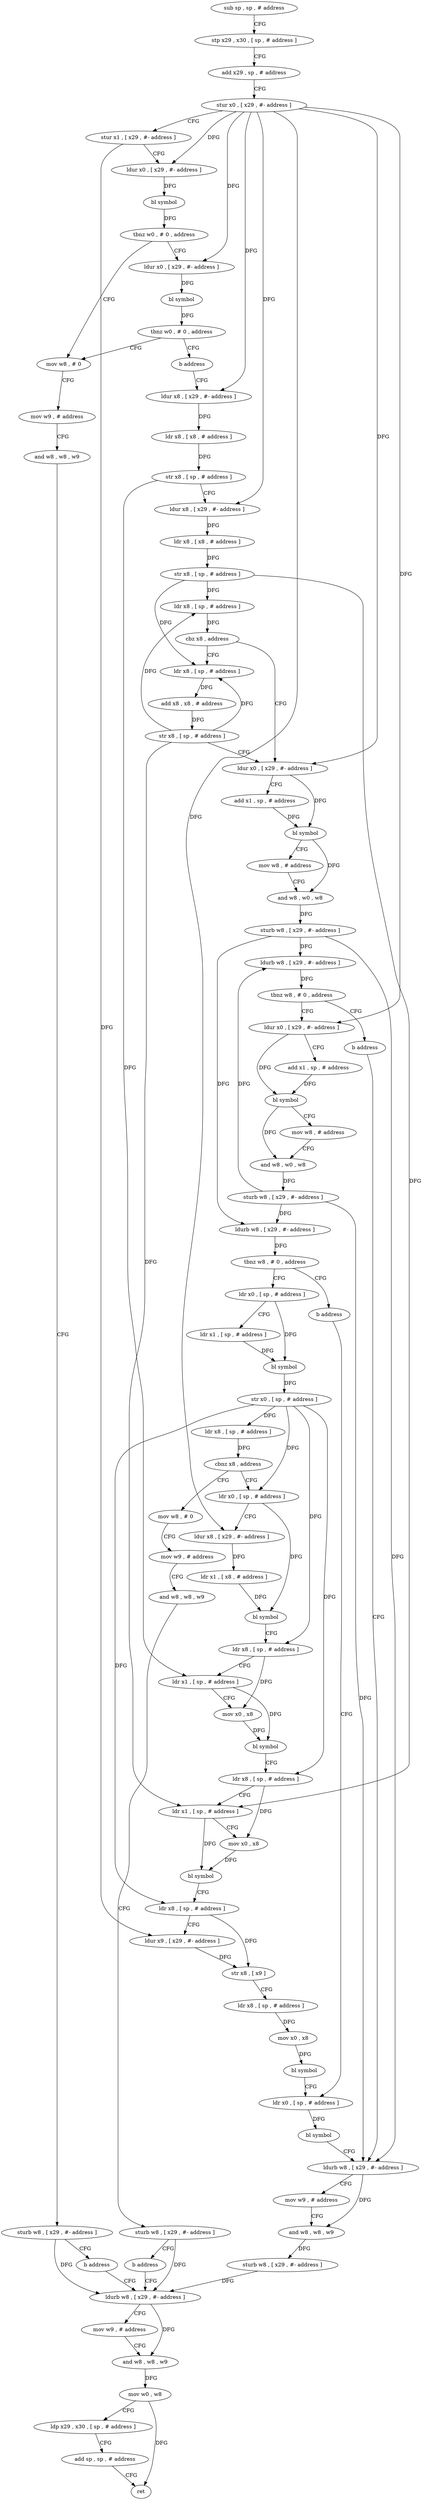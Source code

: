 digraph "func" {
"109044" [label = "sub sp , sp , # address" ]
"109048" [label = "stp x29 , x30 , [ sp , # address ]" ]
"109052" [label = "add x29 , sp , # address" ]
"109056" [label = "stur x0 , [ x29 , #- address ]" ]
"109060" [label = "stur x1 , [ x29 , #- address ]" ]
"109064" [label = "ldur x0 , [ x29 , #- address ]" ]
"109068" [label = "bl symbol" ]
"109072" [label = "tbnz w0 , # 0 , address" ]
"109092" [label = "mov w8 , # 0" ]
"109076" [label = "ldur x0 , [ x29 , #- address ]" ]
"109096" [label = "mov w9 , # address" ]
"109100" [label = "and w8 , w8 , w9" ]
"109104" [label = "sturb w8 , [ x29 , #- address ]" ]
"109108" [label = "b address" ]
"109368" [label = "ldurb w8 , [ x29 , #- address ]" ]
"109080" [label = "bl symbol" ]
"109084" [label = "tbnz w0 , # 0 , address" ]
"109088" [label = "b address" ]
"109372" [label = "mov w9 , # address" ]
"109376" [label = "and w8 , w8 , w9" ]
"109380" [label = "mov w0 , w8" ]
"109384" [label = "ldp x29 , x30 , [ sp , # address ]" ]
"109388" [label = "add sp , sp , # address" ]
"109392" [label = "ret" ]
"109112" [label = "ldur x8 , [ x29 , #- address ]" ]
"109116" [label = "ldr x8 , [ x8 , # address ]" ]
"109120" [label = "str x8 , [ sp , # address ]" ]
"109124" [label = "ldur x8 , [ x29 , #- address ]" ]
"109128" [label = "ldr x8 , [ x8 , # address ]" ]
"109132" [label = "str x8 , [ sp , # address ]" ]
"109136" [label = "ldr x8 , [ sp , # address ]" ]
"109140" [label = "cbz x8 , address" ]
"109156" [label = "ldur x0 , [ x29 , #- address ]" ]
"109144" [label = "ldr x8 , [ sp , # address ]" ]
"109160" [label = "add x1 , sp , # address" ]
"109164" [label = "bl symbol" ]
"109168" [label = "mov w8 , # address" ]
"109172" [label = "and w8 , w0 , w8" ]
"109176" [label = "sturb w8 , [ x29 , #- address ]" ]
"109180" [label = "ldurb w8 , [ x29 , #- address ]" ]
"109184" [label = "tbnz w8 , # 0 , address" ]
"109192" [label = "ldur x0 , [ x29 , #- address ]" ]
"109188" [label = "b address" ]
"109148" [label = "add x8 , x8 , # address" ]
"109152" [label = "str x8 , [ sp , # address ]" ]
"109196" [label = "add x1 , sp , # address" ]
"109200" [label = "bl symbol" ]
"109204" [label = "mov w8 , # address" ]
"109208" [label = "and w8 , w0 , w8" ]
"109212" [label = "sturb w8 , [ x29 , #- address ]" ]
"109216" [label = "ldurb w8 , [ x29 , #- address ]" ]
"109220" [label = "tbnz w8 , # 0 , address" ]
"109228" [label = "ldr x0 , [ sp , # address ]" ]
"109224" [label = "b address" ]
"109352" [label = "ldurb w8 , [ x29 , #- address ]" ]
"109232" [label = "ldr x1 , [ sp , # address ]" ]
"109236" [label = "bl symbol" ]
"109240" [label = "str x0 , [ sp , # address ]" ]
"109244" [label = "ldr x8 , [ sp , # address ]" ]
"109248" [label = "cbnz x8 , address" ]
"109272" [label = "ldr x0 , [ sp , # address ]" ]
"109252" [label = "mov w8 , # 0" ]
"109344" [label = "ldr x0 , [ sp , # address ]" ]
"109356" [label = "mov w9 , # address" ]
"109360" [label = "and w8 , w8 , w9" ]
"109364" [label = "sturb w8 , [ x29 , #- address ]" ]
"109276" [label = "ldur x8 , [ x29 , #- address ]" ]
"109280" [label = "ldr x1 , [ x8 , # address ]" ]
"109284" [label = "bl symbol" ]
"109288" [label = "ldr x8 , [ sp , # address ]" ]
"109292" [label = "ldr x1 , [ sp , # address ]" ]
"109296" [label = "mov x0 , x8" ]
"109300" [label = "bl symbol" ]
"109304" [label = "ldr x8 , [ sp , # address ]" ]
"109308" [label = "ldr x1 , [ sp , # address ]" ]
"109312" [label = "mov x0 , x8" ]
"109316" [label = "bl symbol" ]
"109320" [label = "ldr x8 , [ sp , # address ]" ]
"109324" [label = "ldur x9 , [ x29 , #- address ]" ]
"109328" [label = "str x8 , [ x9 ]" ]
"109332" [label = "ldr x8 , [ sp , # address ]" ]
"109336" [label = "mov x0 , x8" ]
"109340" [label = "bl symbol" ]
"109256" [label = "mov w9 , # address" ]
"109260" [label = "and w8 , w8 , w9" ]
"109264" [label = "sturb w8 , [ x29 , #- address ]" ]
"109268" [label = "b address" ]
"109348" [label = "bl symbol" ]
"109044" -> "109048" [ label = "CFG" ]
"109048" -> "109052" [ label = "CFG" ]
"109052" -> "109056" [ label = "CFG" ]
"109056" -> "109060" [ label = "CFG" ]
"109056" -> "109064" [ label = "DFG" ]
"109056" -> "109076" [ label = "DFG" ]
"109056" -> "109112" [ label = "DFG" ]
"109056" -> "109124" [ label = "DFG" ]
"109056" -> "109156" [ label = "DFG" ]
"109056" -> "109192" [ label = "DFG" ]
"109056" -> "109276" [ label = "DFG" ]
"109060" -> "109064" [ label = "CFG" ]
"109060" -> "109324" [ label = "DFG" ]
"109064" -> "109068" [ label = "DFG" ]
"109068" -> "109072" [ label = "DFG" ]
"109072" -> "109092" [ label = "CFG" ]
"109072" -> "109076" [ label = "CFG" ]
"109092" -> "109096" [ label = "CFG" ]
"109076" -> "109080" [ label = "DFG" ]
"109096" -> "109100" [ label = "CFG" ]
"109100" -> "109104" [ label = "CFG" ]
"109104" -> "109108" [ label = "CFG" ]
"109104" -> "109368" [ label = "DFG" ]
"109108" -> "109368" [ label = "CFG" ]
"109368" -> "109372" [ label = "CFG" ]
"109368" -> "109376" [ label = "DFG" ]
"109080" -> "109084" [ label = "DFG" ]
"109084" -> "109092" [ label = "CFG" ]
"109084" -> "109088" [ label = "CFG" ]
"109088" -> "109112" [ label = "CFG" ]
"109372" -> "109376" [ label = "CFG" ]
"109376" -> "109380" [ label = "DFG" ]
"109380" -> "109384" [ label = "CFG" ]
"109380" -> "109392" [ label = "DFG" ]
"109384" -> "109388" [ label = "CFG" ]
"109388" -> "109392" [ label = "CFG" ]
"109112" -> "109116" [ label = "DFG" ]
"109116" -> "109120" [ label = "DFG" ]
"109120" -> "109124" [ label = "CFG" ]
"109120" -> "109292" [ label = "DFG" ]
"109124" -> "109128" [ label = "DFG" ]
"109128" -> "109132" [ label = "DFG" ]
"109132" -> "109136" [ label = "DFG" ]
"109132" -> "109144" [ label = "DFG" ]
"109132" -> "109308" [ label = "DFG" ]
"109136" -> "109140" [ label = "DFG" ]
"109140" -> "109156" [ label = "CFG" ]
"109140" -> "109144" [ label = "CFG" ]
"109156" -> "109160" [ label = "CFG" ]
"109156" -> "109164" [ label = "DFG" ]
"109144" -> "109148" [ label = "DFG" ]
"109160" -> "109164" [ label = "DFG" ]
"109164" -> "109168" [ label = "CFG" ]
"109164" -> "109172" [ label = "DFG" ]
"109168" -> "109172" [ label = "CFG" ]
"109172" -> "109176" [ label = "DFG" ]
"109176" -> "109180" [ label = "DFG" ]
"109176" -> "109216" [ label = "DFG" ]
"109176" -> "109352" [ label = "DFG" ]
"109180" -> "109184" [ label = "DFG" ]
"109184" -> "109192" [ label = "CFG" ]
"109184" -> "109188" [ label = "CFG" ]
"109192" -> "109196" [ label = "CFG" ]
"109192" -> "109200" [ label = "DFG" ]
"109188" -> "109352" [ label = "CFG" ]
"109148" -> "109152" [ label = "DFG" ]
"109152" -> "109156" [ label = "CFG" ]
"109152" -> "109136" [ label = "DFG" ]
"109152" -> "109144" [ label = "DFG" ]
"109152" -> "109308" [ label = "DFG" ]
"109196" -> "109200" [ label = "DFG" ]
"109200" -> "109204" [ label = "CFG" ]
"109200" -> "109208" [ label = "DFG" ]
"109204" -> "109208" [ label = "CFG" ]
"109208" -> "109212" [ label = "DFG" ]
"109212" -> "109216" [ label = "DFG" ]
"109212" -> "109180" [ label = "DFG" ]
"109212" -> "109352" [ label = "DFG" ]
"109216" -> "109220" [ label = "DFG" ]
"109220" -> "109228" [ label = "CFG" ]
"109220" -> "109224" [ label = "CFG" ]
"109228" -> "109232" [ label = "CFG" ]
"109228" -> "109236" [ label = "DFG" ]
"109224" -> "109344" [ label = "CFG" ]
"109352" -> "109356" [ label = "CFG" ]
"109352" -> "109360" [ label = "DFG" ]
"109232" -> "109236" [ label = "DFG" ]
"109236" -> "109240" [ label = "DFG" ]
"109240" -> "109244" [ label = "DFG" ]
"109240" -> "109272" [ label = "DFG" ]
"109240" -> "109288" [ label = "DFG" ]
"109240" -> "109304" [ label = "DFG" ]
"109240" -> "109320" [ label = "DFG" ]
"109244" -> "109248" [ label = "DFG" ]
"109248" -> "109272" [ label = "CFG" ]
"109248" -> "109252" [ label = "CFG" ]
"109272" -> "109276" [ label = "CFG" ]
"109272" -> "109284" [ label = "DFG" ]
"109252" -> "109256" [ label = "CFG" ]
"109344" -> "109348" [ label = "DFG" ]
"109356" -> "109360" [ label = "CFG" ]
"109360" -> "109364" [ label = "DFG" ]
"109364" -> "109368" [ label = "DFG" ]
"109276" -> "109280" [ label = "DFG" ]
"109280" -> "109284" [ label = "DFG" ]
"109284" -> "109288" [ label = "CFG" ]
"109288" -> "109292" [ label = "CFG" ]
"109288" -> "109296" [ label = "DFG" ]
"109292" -> "109296" [ label = "CFG" ]
"109292" -> "109300" [ label = "DFG" ]
"109296" -> "109300" [ label = "DFG" ]
"109300" -> "109304" [ label = "CFG" ]
"109304" -> "109308" [ label = "CFG" ]
"109304" -> "109312" [ label = "DFG" ]
"109308" -> "109312" [ label = "CFG" ]
"109308" -> "109316" [ label = "DFG" ]
"109312" -> "109316" [ label = "DFG" ]
"109316" -> "109320" [ label = "CFG" ]
"109320" -> "109324" [ label = "CFG" ]
"109320" -> "109328" [ label = "DFG" ]
"109324" -> "109328" [ label = "DFG" ]
"109328" -> "109332" [ label = "CFG" ]
"109332" -> "109336" [ label = "DFG" ]
"109336" -> "109340" [ label = "DFG" ]
"109340" -> "109344" [ label = "CFG" ]
"109256" -> "109260" [ label = "CFG" ]
"109260" -> "109264" [ label = "CFG" ]
"109264" -> "109268" [ label = "CFG" ]
"109264" -> "109368" [ label = "DFG" ]
"109268" -> "109368" [ label = "CFG" ]
"109348" -> "109352" [ label = "CFG" ]
}
